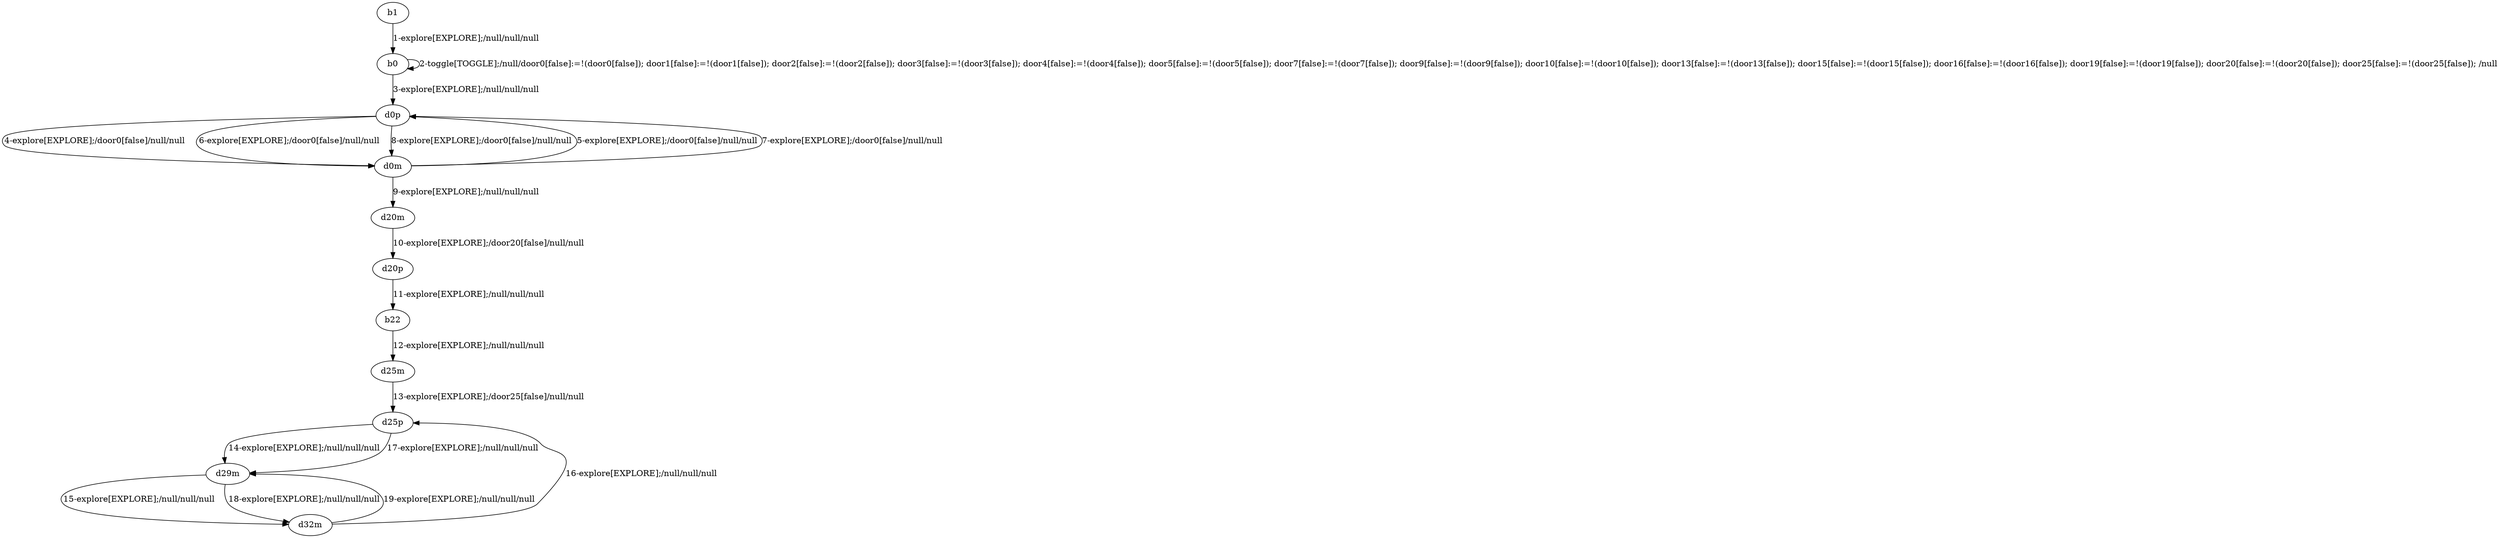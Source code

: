 # Total number of goals covered by this test: 1
# d32m --> d25p

digraph g {
"b1" -> "b0" [label = "1-explore[EXPLORE];/null/null/null"];
"b0" -> "b0" [label = "2-toggle[TOGGLE];/null/door0[false]:=!(door0[false]); door1[false]:=!(door1[false]); door2[false]:=!(door2[false]); door3[false]:=!(door3[false]); door4[false]:=!(door4[false]); door5[false]:=!(door5[false]); door7[false]:=!(door7[false]); door9[false]:=!(door9[false]); door10[false]:=!(door10[false]); door13[false]:=!(door13[false]); door15[false]:=!(door15[false]); door16[false]:=!(door16[false]); door19[false]:=!(door19[false]); door20[false]:=!(door20[false]); door25[false]:=!(door25[false]); /null"];
"b0" -> "d0p" [label = "3-explore[EXPLORE];/null/null/null"];
"d0p" -> "d0m" [label = "4-explore[EXPLORE];/door0[false]/null/null"];
"d0m" -> "d0p" [label = "5-explore[EXPLORE];/door0[false]/null/null"];
"d0p" -> "d0m" [label = "6-explore[EXPLORE];/door0[false]/null/null"];
"d0m" -> "d0p" [label = "7-explore[EXPLORE];/door0[false]/null/null"];
"d0p" -> "d0m" [label = "8-explore[EXPLORE];/door0[false]/null/null"];
"d0m" -> "d20m" [label = "9-explore[EXPLORE];/null/null/null"];
"d20m" -> "d20p" [label = "10-explore[EXPLORE];/door20[false]/null/null"];
"d20p" -> "b22" [label = "11-explore[EXPLORE];/null/null/null"];
"b22" -> "d25m" [label = "12-explore[EXPLORE];/null/null/null"];
"d25m" -> "d25p" [label = "13-explore[EXPLORE];/door25[false]/null/null"];
"d25p" -> "d29m" [label = "14-explore[EXPLORE];/null/null/null"];
"d29m" -> "d32m" [label = "15-explore[EXPLORE];/null/null/null"];
"d32m" -> "d25p" [label = "16-explore[EXPLORE];/null/null/null"];
"d25p" -> "d29m" [label = "17-explore[EXPLORE];/null/null/null"];
"d29m" -> "d32m" [label = "18-explore[EXPLORE];/null/null/null"];
"d32m" -> "d29m" [label = "19-explore[EXPLORE];/null/null/null"];
}